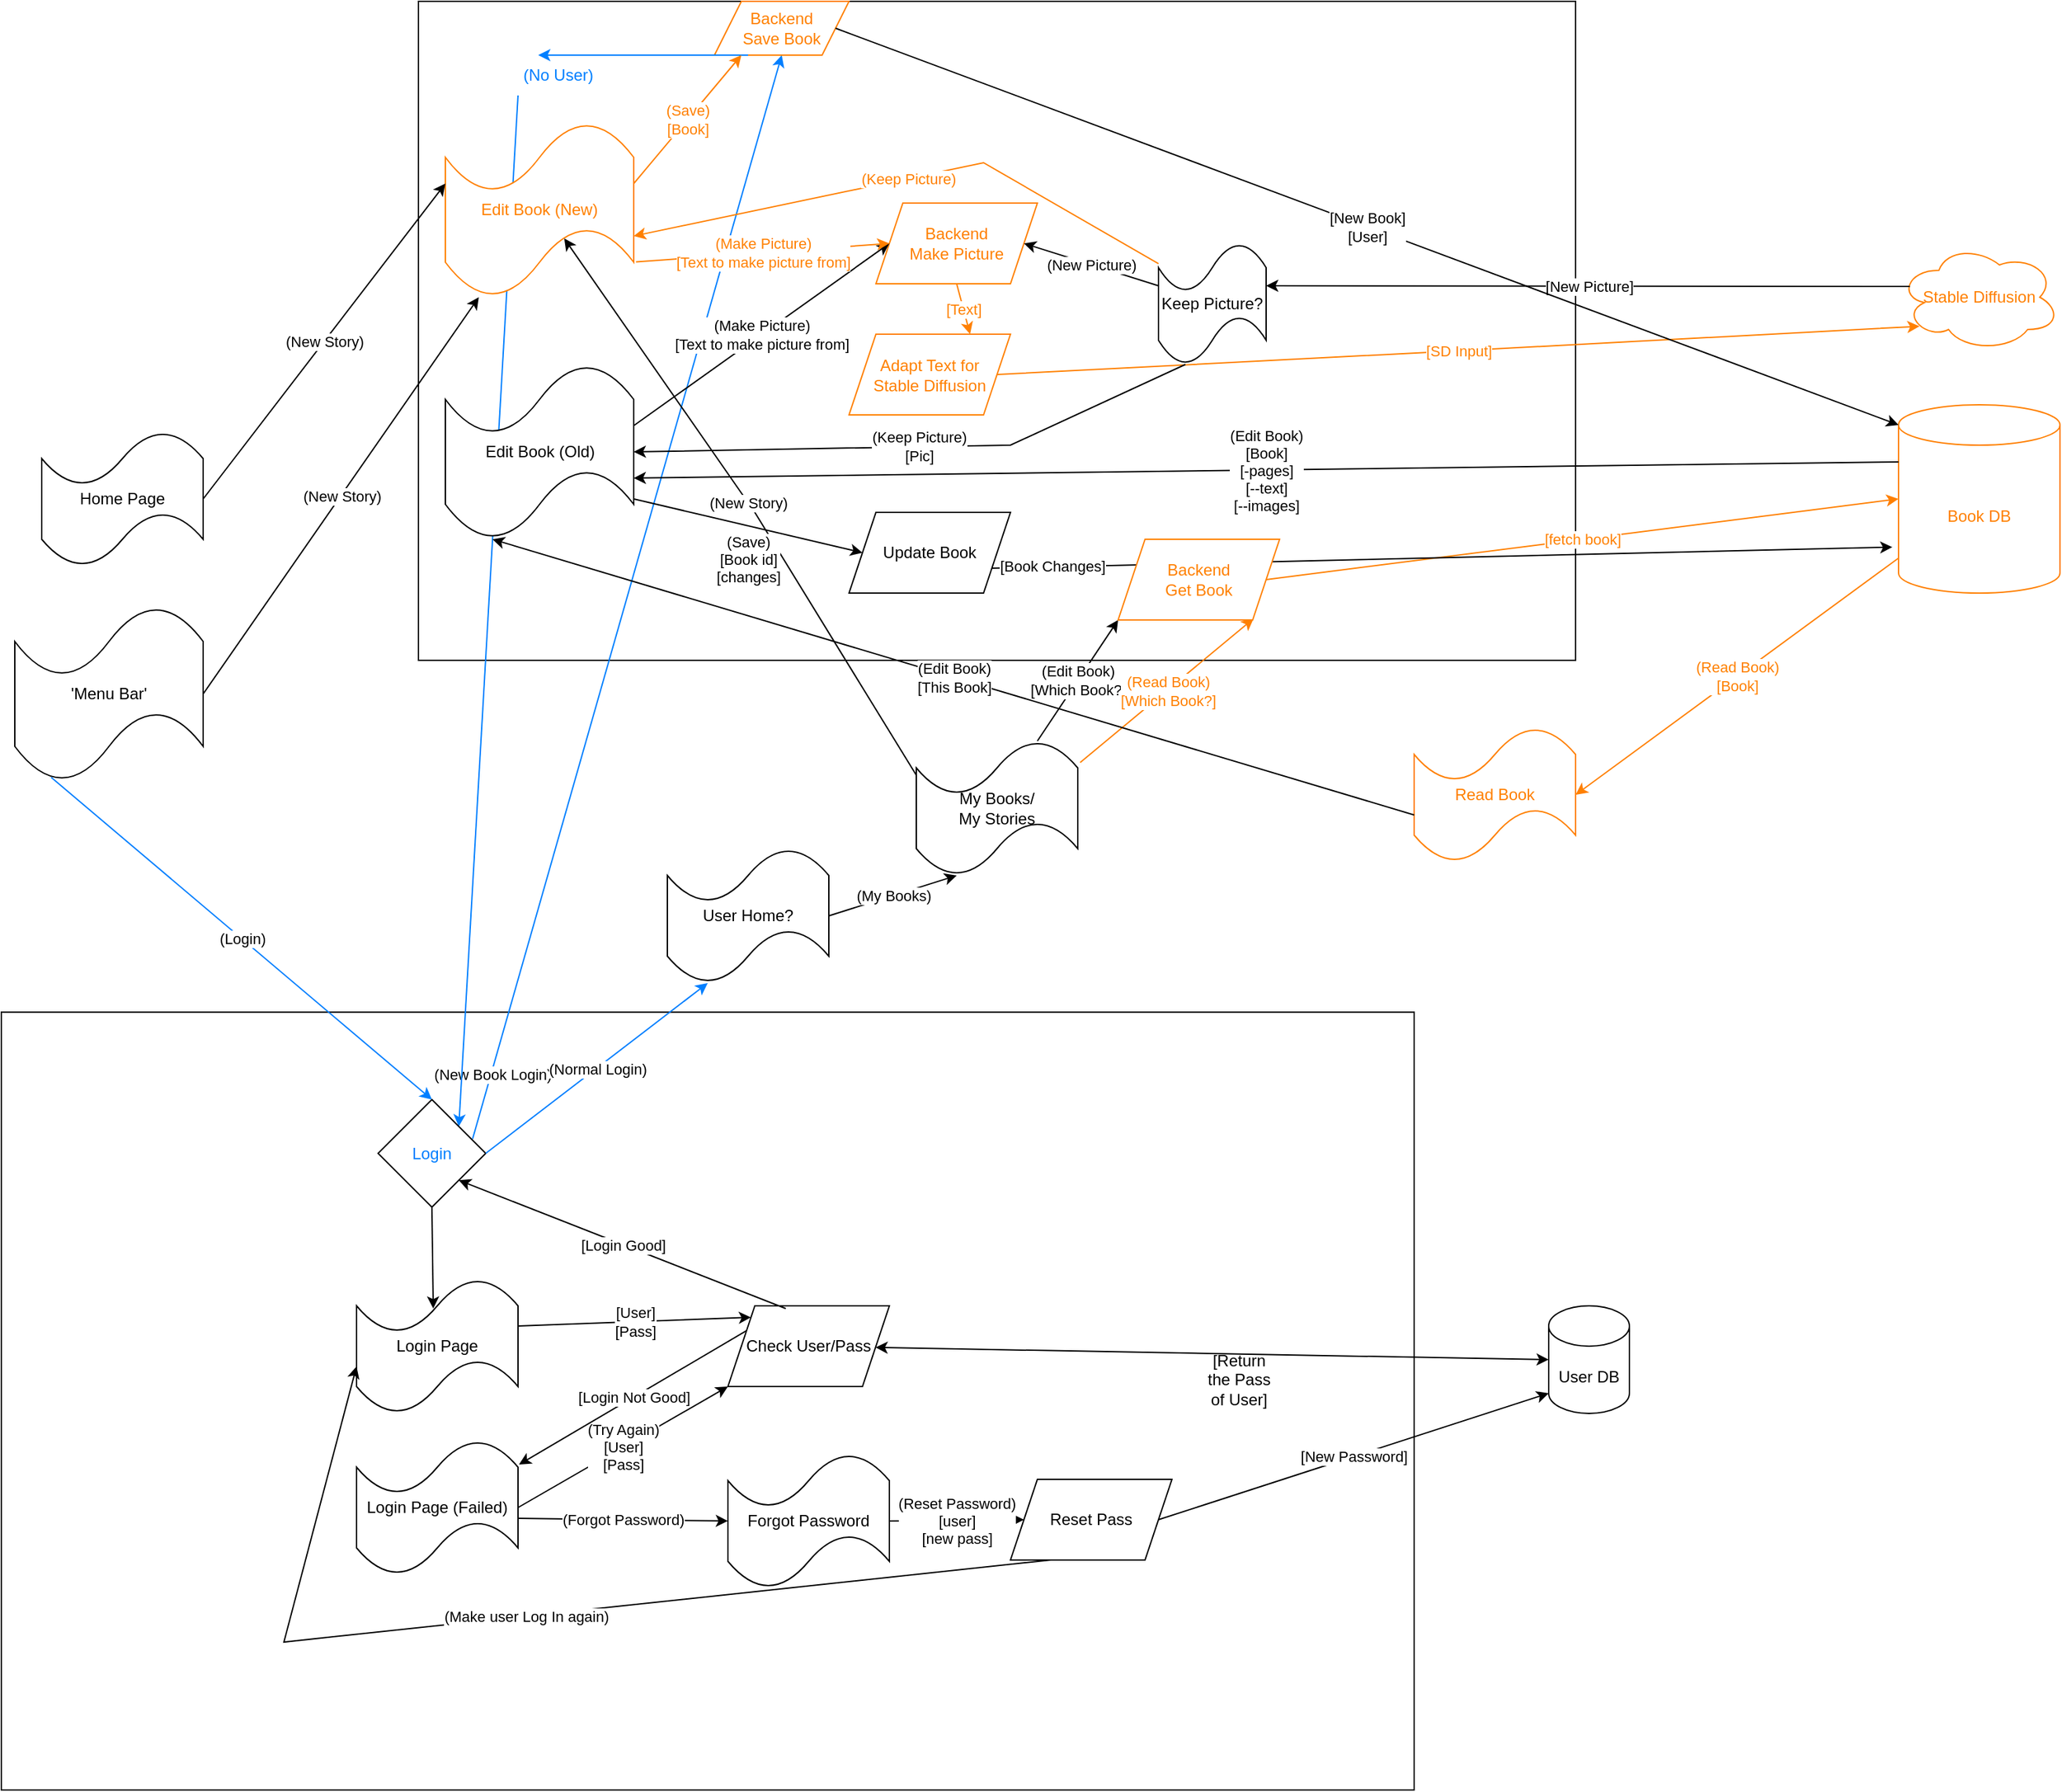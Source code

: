 <mxfile>
    <diagram id="C5RBs43oDa-KdzZeNtuy" name="Page-1">
        <mxGraphModel dx="697" dy="422" grid="1" gridSize="10" guides="1" tooltips="1" connect="1" arrows="1" fold="1" page="1" pageScale="1" pageWidth="827" pageHeight="1169" math="0" shadow="0">
            <root>
                <mxCell id="WIyWlLk6GJQsqaUBKTNV-0"/>
                <mxCell id="WIyWlLk6GJQsqaUBKTNV-1" parent="WIyWlLk6GJQsqaUBKTNV-0"/>
                <mxCell id="jjdAKpyXzPukHmGQGLDK-28" value="" style="rounded=0;whiteSpace=wrap;html=1;fontColor=#007FFF;" parent="WIyWlLk6GJQsqaUBKTNV-1" vertex="1">
                    <mxGeometry y="821.64" width="1050" height="578.36" as="geometry"/>
                </mxCell>
                <mxCell id="jjdAKpyXzPukHmGQGLDK-13" value="" style="rounded=0;whiteSpace=wrap;html=1;" parent="WIyWlLk6GJQsqaUBKTNV-1" vertex="1">
                    <mxGeometry x="310" y="70" width="860" height="490" as="geometry"/>
                </mxCell>
                <mxCell id="jjdAKpyXzPukHmGQGLDK-85" value="" style="endArrow=classic;html=1;rounded=0;exitX=0.878;exitY=0.365;exitDx=0;exitDy=0;exitPerimeter=0;entryX=0.5;entryY=1;entryDx=0;entryDy=0;strokeColor=#007FFF;" parent="WIyWlLk6GJQsqaUBKTNV-1" source="jjdAKpyXzPukHmGQGLDK-14" target="jjdAKpyXzPukHmGQGLDK-76" edge="1">
                    <mxGeometry relative="1" as="geometry">
                        <mxPoint x="430" y="680" as="sourcePoint"/>
                        <mxPoint x="530" y="680" as="targetPoint"/>
                    </mxGeometry>
                </mxCell>
                <mxCell id="jjdAKpyXzPukHmGQGLDK-86" value="(New Book Login)" style="edgeLabel;resizable=0;html=1;align=center;verticalAlign=middle;" parent="jjdAKpyXzPukHmGQGLDK-85" connectable="0" vertex="1">
                    <mxGeometry relative="1" as="geometry">
                        <mxPoint x="-100" y="355" as="offset"/>
                    </mxGeometry>
                </mxCell>
                <mxCell id="jjdAKpyXzPukHmGQGLDK-81" value="" style="endArrow=classic;html=1;rounded=0;exitX=0;exitY=1;exitDx=0;exitDy=0;entryX=1;entryY=0;entryDx=0;entryDy=0;startArrow=none;strokeColor=#007FFF;" parent="WIyWlLk6GJQsqaUBKTNV-1" source="jjdAKpyXzPukHmGQGLDK-82" target="jjdAKpyXzPukHmGQGLDK-14" edge="1">
                    <mxGeometry width="50" height="50" relative="1" as="geometry">
                        <mxPoint x="530" y="190" as="sourcePoint"/>
                        <mxPoint x="580" y="140" as="targetPoint"/>
                    </mxGeometry>
                </mxCell>
                <mxCell id="jjdAKpyXzPukHmGQGLDK-0" value="Edit Book (New)" style="shape=tape;whiteSpace=wrap;html=1;strokeColor=#FF8000;fontColor=#FF8000;" parent="WIyWlLk6GJQsqaUBKTNV-1" vertex="1">
                    <mxGeometry x="330" y="160" width="140" height="130" as="geometry"/>
                </mxCell>
                <mxCell id="jjdAKpyXzPukHmGQGLDK-2" value="" style="shape=tape;whiteSpace=wrap;html=1;" parent="WIyWlLk6GJQsqaUBKTNV-1" vertex="1">
                    <mxGeometry x="330" y="340" width="140" height="130" as="geometry"/>
                </mxCell>
                <mxCell id="jjdAKpyXzPukHmGQGLDK-3" value="Edit Book (Old)" style="text;html=1;strokeColor=none;fillColor=none;align=center;verticalAlign=middle;whiteSpace=wrap;rounded=0;" parent="WIyWlLk6GJQsqaUBKTNV-1" vertex="1">
                    <mxGeometry x="347.5" y="377.5" width="105" height="55" as="geometry"/>
                </mxCell>
                <mxCell id="jjdAKpyXzPukHmGQGLDK-5" value="'Menu Bar'" style="shape=tape;whiteSpace=wrap;html=1;" parent="WIyWlLk6GJQsqaUBKTNV-1" vertex="1">
                    <mxGeometry x="10" y="520" width="140" height="130" as="geometry"/>
                </mxCell>
                <mxCell id="jjdAKpyXzPukHmGQGLDK-7" value="" style="endArrow=classic;html=1;rounded=0;exitX=1;exitY=0.5;exitDx=0;exitDy=0;exitPerimeter=0;" parent="WIyWlLk6GJQsqaUBKTNV-1" source="jjdAKpyXzPukHmGQGLDK-5" target="jjdAKpyXzPukHmGQGLDK-0" edge="1">
                    <mxGeometry relative="1" as="geometry">
                        <mxPoint x="190" y="190" as="sourcePoint"/>
                        <mxPoint x="290" y="190" as="targetPoint"/>
                    </mxGeometry>
                </mxCell>
                <mxCell id="jjdAKpyXzPukHmGQGLDK-8" value="(New Story)" style="edgeLabel;resizable=0;html=1;align=center;verticalAlign=middle;" parent="jjdAKpyXzPukHmGQGLDK-7" connectable="0" vertex="1">
                    <mxGeometry relative="1" as="geometry"/>
                </mxCell>
                <mxCell id="jjdAKpyXzPukHmGQGLDK-9" value="Home Page" style="shape=tape;whiteSpace=wrap;html=1;" parent="WIyWlLk6GJQsqaUBKTNV-1" vertex="1">
                    <mxGeometry x="30" y="390" width="120" height="100" as="geometry"/>
                </mxCell>
                <mxCell id="jjdAKpyXzPukHmGQGLDK-10" value="" style="endArrow=classic;html=1;rounded=0;exitX=1;exitY=0.5;exitDx=0;exitDy=0;exitPerimeter=0;entryX=0;entryY=0.35;entryDx=0;entryDy=0;entryPerimeter=0;" parent="WIyWlLk6GJQsqaUBKTNV-1" source="jjdAKpyXzPukHmGQGLDK-9" target="jjdAKpyXzPukHmGQGLDK-0" edge="1">
                    <mxGeometry relative="1" as="geometry">
                        <mxPoint x="130" y="150" as="sourcePoint"/>
                        <mxPoint x="230" y="150" as="targetPoint"/>
                    </mxGeometry>
                </mxCell>
                <mxCell id="jjdAKpyXzPukHmGQGLDK-11" value="(New Story)" style="edgeLabel;resizable=0;html=1;align=center;verticalAlign=middle;" parent="jjdAKpyXzPukHmGQGLDK-10" connectable="0" vertex="1">
                    <mxGeometry relative="1" as="geometry"/>
                </mxCell>
                <mxCell id="jjdAKpyXzPukHmGQGLDK-14" value="Login" style="rhombus;whiteSpace=wrap;html=1;fontColor=#007FFF;" parent="WIyWlLk6GJQsqaUBKTNV-1" vertex="1">
                    <mxGeometry x="280" y="886.64" width="80" height="80" as="geometry"/>
                </mxCell>
                <mxCell id="jjdAKpyXzPukHmGQGLDK-23" value="" style="endArrow=classic;html=1;rounded=0;exitX=0.193;exitY=0.977;exitDx=0;exitDy=0;exitPerimeter=0;entryX=0.5;entryY=0;entryDx=0;entryDy=0;strokeColor=#007FFF;" parent="WIyWlLk6GJQsqaUBKTNV-1" source="jjdAKpyXzPukHmGQGLDK-5" target="jjdAKpyXzPukHmGQGLDK-14" edge="1">
                    <mxGeometry relative="1" as="geometry">
                        <mxPoint x="100" y="440" as="sourcePoint"/>
                        <mxPoint x="200" y="440" as="targetPoint"/>
                    </mxGeometry>
                </mxCell>
                <mxCell id="jjdAKpyXzPukHmGQGLDK-24" value="(Login)" style="edgeLabel;resizable=0;html=1;align=center;verticalAlign=middle;" parent="jjdAKpyXzPukHmGQGLDK-23" connectable="0" vertex="1">
                    <mxGeometry relative="1" as="geometry"/>
                </mxCell>
                <mxCell id="jjdAKpyXzPukHmGQGLDK-25" value="User Home?" style="shape=tape;whiteSpace=wrap;html=1;" parent="WIyWlLk6GJQsqaUBKTNV-1" vertex="1">
                    <mxGeometry x="495" y="700" width="120" height="100" as="geometry"/>
                </mxCell>
                <mxCell id="jjdAKpyXzPukHmGQGLDK-26" value="" style="endArrow=classic;html=1;rounded=0;exitX=1;exitY=0.5;exitDx=0;exitDy=0;entryX=0.25;entryY=1;entryDx=0;entryDy=0;entryPerimeter=0;strokeColor=#007FFF;" parent="WIyWlLk6GJQsqaUBKTNV-1" source="jjdAKpyXzPukHmGQGLDK-14" target="jjdAKpyXzPukHmGQGLDK-25" edge="1">
                    <mxGeometry relative="1" as="geometry">
                        <mxPoint x="250" y="630" as="sourcePoint"/>
                        <mxPoint x="120" y="630" as="targetPoint"/>
                        <Array as="points"/>
                    </mxGeometry>
                </mxCell>
                <mxCell id="jjdAKpyXzPukHmGQGLDK-27" value="(Normal Login)" style="edgeLabel;resizable=0;html=1;align=center;verticalAlign=middle;" parent="jjdAKpyXzPukHmGQGLDK-26" connectable="0" vertex="1">
                    <mxGeometry relative="1" as="geometry"/>
                </mxCell>
                <mxCell id="jjdAKpyXzPukHmGQGLDK-29" value="My Books/&lt;br&gt;My Stories" style="shape=tape;whiteSpace=wrap;html=1;" parent="WIyWlLk6GJQsqaUBKTNV-1" vertex="1">
                    <mxGeometry x="680" y="620" width="120" height="100" as="geometry"/>
                </mxCell>
                <mxCell id="jjdAKpyXzPukHmGQGLDK-31" value="" style="endArrow=classic;html=1;rounded=0;entryX=0.25;entryY=1;entryDx=0;entryDy=0;entryPerimeter=0;exitX=1;exitY=0.5;exitDx=0;exitDy=0;exitPerimeter=0;" parent="WIyWlLk6GJQsqaUBKTNV-1" source="jjdAKpyXzPukHmGQGLDK-25" target="jjdAKpyXzPukHmGQGLDK-29" edge="1">
                    <mxGeometry relative="1" as="geometry">
                        <mxPoint x="370" y="480" as="sourcePoint"/>
                        <mxPoint x="470" y="480" as="targetPoint"/>
                    </mxGeometry>
                </mxCell>
                <mxCell id="jjdAKpyXzPukHmGQGLDK-32" value="(My Books)" style="edgeLabel;resizable=0;html=1;align=center;verticalAlign=middle;" parent="jjdAKpyXzPukHmGQGLDK-31" connectable="0" vertex="1">
                    <mxGeometry relative="1" as="geometry"/>
                </mxCell>
                <mxCell id="jjdAKpyXzPukHmGQGLDK-37" value="" style="endArrow=classic;html=1;rounded=0;entryX=0.631;entryY=0.664;entryDx=0;entryDy=0;entryPerimeter=0;exitX=0;exitY=0.254;exitDx=0;exitDy=0;exitPerimeter=0;" parent="WIyWlLk6GJQsqaUBKTNV-1" source="jjdAKpyXzPukHmGQGLDK-29" target="jjdAKpyXzPukHmGQGLDK-0" edge="1">
                    <mxGeometry relative="1" as="geometry">
                        <mxPoint x="560" y="320" as="sourcePoint"/>
                        <mxPoint x="660" y="320" as="targetPoint"/>
                        <Array as="points">
                            <mxPoint x="560" y="450"/>
                        </Array>
                    </mxGeometry>
                </mxCell>
                <mxCell id="jjdAKpyXzPukHmGQGLDK-38" value="(New Story)" style="edgeLabel;resizable=0;html=1;align=center;verticalAlign=middle;" parent="jjdAKpyXzPukHmGQGLDK-37" connectable="0" vertex="1">
                    <mxGeometry relative="1" as="geometry"/>
                </mxCell>
                <mxCell id="jjdAKpyXzPukHmGQGLDK-39" value="" style="endArrow=classic;html=1;rounded=0;exitX=0.75;exitY=0;exitDx=0;exitDy=0;exitPerimeter=0;entryX=0;entryY=1;entryDx=0;entryDy=0;" parent="WIyWlLk6GJQsqaUBKTNV-1" source="jjdAKpyXzPukHmGQGLDK-29" target="jjdAKpyXzPukHmGQGLDK-41" edge="1">
                    <mxGeometry relative="1" as="geometry">
                        <mxPoint x="490" y="460" as="sourcePoint"/>
                        <mxPoint x="570" y="570" as="targetPoint"/>
                    </mxGeometry>
                </mxCell>
                <mxCell id="jjdAKpyXzPukHmGQGLDK-40" value="(Edit Book)&lt;br&gt;[Which Book?]" style="edgeLabel;resizable=0;html=1;align=center;verticalAlign=middle;" parent="jjdAKpyXzPukHmGQGLDK-39" connectable="0" vertex="1">
                    <mxGeometry relative="1" as="geometry"/>
                </mxCell>
                <mxCell id="jjdAKpyXzPukHmGQGLDK-44" value="&lt;font color=&quot;#ff8000&quot;&gt;Book DB&lt;/font&gt;" style="shape=cylinder3;whiteSpace=wrap;html=1;boundedLbl=1;backgroundOutline=1;size=15;strokeColor=#FF8000;" parent="WIyWlLk6GJQsqaUBKTNV-1" vertex="1">
                    <mxGeometry x="1410" y="370" width="120" height="140" as="geometry"/>
                </mxCell>
                <mxCell id="jjdAKpyXzPukHmGQGLDK-45" value="" style="endArrow=classic;html=1;rounded=0;exitX=1;exitY=0.5;exitDx=0;exitDy=0;entryX=0;entryY=0.5;entryDx=0;entryDy=0;entryPerimeter=0;strokeColor=#FF8000;fontColor=#FF8000;" parent="WIyWlLk6GJQsqaUBKTNV-1" source="jjdAKpyXzPukHmGQGLDK-41" target="jjdAKpyXzPukHmGQGLDK-44" edge="1">
                    <mxGeometry relative="1" as="geometry">
                        <mxPoint x="1010" y="440" as="sourcePoint"/>
                        <mxPoint x="1110" y="440" as="targetPoint"/>
                    </mxGeometry>
                </mxCell>
                <mxCell id="jjdAKpyXzPukHmGQGLDK-46" value="[fetch book]" style="edgeLabel;resizable=0;html=1;align=center;verticalAlign=middle;fontColor=#FF8000;" parent="jjdAKpyXzPukHmGQGLDK-45" connectable="0" vertex="1">
                    <mxGeometry relative="1" as="geometry"/>
                </mxCell>
                <mxCell id="jjdAKpyXzPukHmGQGLDK-47" value="" style="endArrow=classic;html=1;rounded=0;exitX=0;exitY=0;exitDx=0;exitDy=42.5;exitPerimeter=0;entryX=1;entryY=0.65;entryDx=0;entryDy=0;entryPerimeter=0;" parent="WIyWlLk6GJQsqaUBKTNV-1" source="jjdAKpyXzPukHmGQGLDK-44" target="jjdAKpyXzPukHmGQGLDK-2" edge="1">
                    <mxGeometry relative="1" as="geometry">
                        <mxPoint x="860" y="350" as="sourcePoint"/>
                        <mxPoint x="960" y="350" as="targetPoint"/>
                    </mxGeometry>
                </mxCell>
                <mxCell id="jjdAKpyXzPukHmGQGLDK-48" value="(Edit Book)&lt;br&gt;[Book]&lt;br&gt;[-pages]&lt;br&gt;[--text]&lt;br&gt;[--images]" style="edgeLabel;resizable=0;html=1;align=center;verticalAlign=middle;" parent="jjdAKpyXzPukHmGQGLDK-47" connectable="0" vertex="1">
                    <mxGeometry relative="1" as="geometry"/>
                </mxCell>
                <mxCell id="jjdAKpyXzPukHmGQGLDK-49" value="" style="endArrow=classic;html=1;rounded=0;exitX=1.015;exitY=0.16;exitDx=0;exitDy=0;exitPerimeter=0;entryX=0.839;entryY=0.982;entryDx=0;entryDy=0;entryPerimeter=0;strokeColor=#FF8000;" parent="WIyWlLk6GJQsqaUBKTNV-1" source="jjdAKpyXzPukHmGQGLDK-29" target="jjdAKpyXzPukHmGQGLDK-41" edge="1">
                    <mxGeometry relative="1" as="geometry">
                        <mxPoint x="880" y="630" as="sourcePoint"/>
                        <mxPoint x="980" y="630" as="targetPoint"/>
                    </mxGeometry>
                </mxCell>
                <mxCell id="jjdAKpyXzPukHmGQGLDK-50" value="(Read Book)&lt;br&gt;[Which Book?]" style="edgeLabel;resizable=0;html=1;align=center;verticalAlign=middle;fontColor=#FF8000;" parent="jjdAKpyXzPukHmGQGLDK-49" connectable="0" vertex="1">
                    <mxGeometry relative="1" as="geometry"/>
                </mxCell>
                <mxCell id="jjdAKpyXzPukHmGQGLDK-51" value="&lt;font color=&quot;#ff8000&quot;&gt;Read Book&lt;/font&gt;" style="shape=tape;whiteSpace=wrap;html=1;strokeColor=#FF8000;" parent="WIyWlLk6GJQsqaUBKTNV-1" vertex="1">
                    <mxGeometry x="1050" y="610" width="120" height="100" as="geometry"/>
                </mxCell>
                <mxCell id="jjdAKpyXzPukHmGQGLDK-52" value="" style="endArrow=classic;html=1;rounded=0;entryX=1;entryY=0.5;entryDx=0;entryDy=0;entryPerimeter=0;strokeColor=#FF8000;" parent="WIyWlLk6GJQsqaUBKTNV-1" source="jjdAKpyXzPukHmGQGLDK-44" target="jjdAKpyXzPukHmGQGLDK-51" edge="1">
                    <mxGeometry relative="1" as="geometry">
                        <mxPoint x="1360" y="610" as="sourcePoint"/>
                        <mxPoint x="1460" y="610" as="targetPoint"/>
                    </mxGeometry>
                </mxCell>
                <mxCell id="jjdAKpyXzPukHmGQGLDK-53" value="(Read Book)&lt;br&gt;[Book]" style="edgeLabel;resizable=0;html=1;align=center;verticalAlign=middle;fontColor=#FF8000;" parent="jjdAKpyXzPukHmGQGLDK-52" connectable="0" vertex="1">
                    <mxGeometry relative="1" as="geometry"/>
                </mxCell>
                <mxCell id="jjdAKpyXzPukHmGQGLDK-54" value="" style="endArrow=classic;html=1;rounded=0;entryX=0.25;entryY=1;entryDx=0;entryDy=0;entryPerimeter=0;exitX=0;exitY=0.65;exitDx=0;exitDy=0;exitPerimeter=0;" parent="WIyWlLk6GJQsqaUBKTNV-1" source="jjdAKpyXzPukHmGQGLDK-51" target="jjdAKpyXzPukHmGQGLDK-2" edge="1">
                    <mxGeometry relative="1" as="geometry">
                        <mxPoint x="910" y="700" as="sourcePoint"/>
                        <mxPoint x="1010" y="700" as="targetPoint"/>
                    </mxGeometry>
                </mxCell>
                <mxCell id="jjdAKpyXzPukHmGQGLDK-55" value="(Edit Book)&lt;br&gt;[This Book]" style="edgeLabel;resizable=0;html=1;align=center;verticalAlign=middle;" parent="jjdAKpyXzPukHmGQGLDK-54" connectable="0" vertex="1">
                    <mxGeometry relative="1" as="geometry"/>
                </mxCell>
                <mxCell id="jjdAKpyXzPukHmGQGLDK-56" value="Backend&lt;br&gt;Make Picture" style="shape=parallelogram;perimeter=parallelogramPerimeter;whiteSpace=wrap;html=1;fixedSize=1;strokeColor=#FF8000;fontColor=#FF8000;" parent="WIyWlLk6GJQsqaUBKTNV-1" vertex="1">
                    <mxGeometry x="650" y="220" width="120" height="60" as="geometry"/>
                </mxCell>
                <mxCell id="jjdAKpyXzPukHmGQGLDK-57" value="" style="endArrow=classic;html=1;rounded=0;exitX=1;exitY=0.35;exitDx=0;exitDy=0;exitPerimeter=0;entryX=0;entryY=0.5;entryDx=0;entryDy=0;" parent="WIyWlLk6GJQsqaUBKTNV-1" source="jjdAKpyXzPukHmGQGLDK-2" target="jjdAKpyXzPukHmGQGLDK-56" edge="1">
                    <mxGeometry relative="1" as="geometry">
                        <mxPoint x="610" y="370" as="sourcePoint"/>
                        <mxPoint x="710" y="370" as="targetPoint"/>
                        <Array as="points"/>
                    </mxGeometry>
                </mxCell>
                <mxCell id="jjdAKpyXzPukHmGQGLDK-58" value="(Make Picture)&lt;br&gt;[Text to make picture from]" style="edgeLabel;resizable=0;html=1;align=center;verticalAlign=middle;" parent="jjdAKpyXzPukHmGQGLDK-57" connectable="0" vertex="1">
                    <mxGeometry relative="1" as="geometry"/>
                </mxCell>
                <mxCell id="jjdAKpyXzPukHmGQGLDK-59" value="" style="endArrow=classic;html=1;rounded=0;entryX=0;entryY=0.5;entryDx=0;entryDy=0;exitX=1.012;exitY=0.798;exitDx=0;exitDy=0;exitPerimeter=0;strokeColor=#FF8000;" parent="WIyWlLk6GJQsqaUBKTNV-1" source="jjdAKpyXzPukHmGQGLDK-0" target="jjdAKpyXzPukHmGQGLDK-56" edge="1">
                    <mxGeometry relative="1" as="geometry">
                        <mxPoint x="480" y="395.5" as="sourcePoint"/>
                        <mxPoint x="720" y="290" as="targetPoint"/>
                        <Array as="points"/>
                    </mxGeometry>
                </mxCell>
                <mxCell id="jjdAKpyXzPukHmGQGLDK-60" value="(Make Picture)&lt;br&gt;[Text to make picture from]" style="edgeLabel;resizable=0;html=1;align=center;verticalAlign=middle;fontColor=#FF8000;" parent="jjdAKpyXzPukHmGQGLDK-59" connectable="0" vertex="1">
                    <mxGeometry relative="1" as="geometry"/>
                </mxCell>
                <mxCell id="jjdAKpyXzPukHmGQGLDK-61" value="Adapt Text for&lt;br&gt;Stable Diffusion" style="shape=parallelogram;perimeter=parallelogramPerimeter;whiteSpace=wrap;html=1;fixedSize=1;fontColor=#FF8000;strokeColor=#FF8000;" parent="WIyWlLk6GJQsqaUBKTNV-1" vertex="1">
                    <mxGeometry x="630" y="317.5" width="120" height="60" as="geometry"/>
                </mxCell>
                <mxCell id="jjdAKpyXzPukHmGQGLDK-62" value="" style="endArrow=classic;html=1;rounded=0;exitX=0.5;exitY=1;exitDx=0;exitDy=0;entryX=0.75;entryY=0;entryDx=0;entryDy=0;strokeColor=#FF8000;" parent="WIyWlLk6GJQsqaUBKTNV-1" source="jjdAKpyXzPukHmGQGLDK-56" target="jjdAKpyXzPukHmGQGLDK-61" edge="1">
                    <mxGeometry relative="1" as="geometry">
                        <mxPoint x="810" y="270" as="sourcePoint"/>
                        <mxPoint x="910" y="270" as="targetPoint"/>
                    </mxGeometry>
                </mxCell>
                <mxCell id="jjdAKpyXzPukHmGQGLDK-63" value="[Text]" style="edgeLabel;resizable=0;html=1;align=center;verticalAlign=middle;fontColor=#FF8000;" parent="jjdAKpyXzPukHmGQGLDK-62" connectable="0" vertex="1">
                    <mxGeometry relative="1" as="geometry"/>
                </mxCell>
                <mxCell id="jjdAKpyXzPukHmGQGLDK-64" value="&lt;font color=&quot;#ff8000&quot;&gt;Stable Diffusion&lt;/font&gt;" style="ellipse;shape=cloud;whiteSpace=wrap;html=1;strokeColor=#FF8000;" parent="WIyWlLk6GJQsqaUBKTNV-1" vertex="1">
                    <mxGeometry x="1410" y="250" width="120" height="80" as="geometry"/>
                </mxCell>
                <mxCell id="jjdAKpyXzPukHmGQGLDK-65" value="" style="endArrow=classic;html=1;rounded=0;exitX=1;exitY=0.5;exitDx=0;exitDy=0;entryX=0.13;entryY=0.77;entryDx=0;entryDy=0;entryPerimeter=0;strokeColor=#FF8000;" parent="WIyWlLk6GJQsqaUBKTNV-1" source="jjdAKpyXzPukHmGQGLDK-61" target="jjdAKpyXzPukHmGQGLDK-64" edge="1">
                    <mxGeometry relative="1" as="geometry">
                        <mxPoint x="890" y="280" as="sourcePoint"/>
                        <mxPoint x="990" y="280" as="targetPoint"/>
                        <Array as="points">
                            <mxPoint x="1080" y="330"/>
                        </Array>
                    </mxGeometry>
                </mxCell>
                <mxCell id="jjdAKpyXzPukHmGQGLDK-66" value="[SD Input]" style="edgeLabel;resizable=0;html=1;align=center;verticalAlign=middle;fontColor=#FF8000;" parent="jjdAKpyXzPukHmGQGLDK-65" connectable="0" vertex="1">
                    <mxGeometry relative="1" as="geometry"/>
                </mxCell>
                <mxCell id="jjdAKpyXzPukHmGQGLDK-67" value="Keep Picture?" style="shape=tape;whiteSpace=wrap;html=1;" parent="WIyWlLk6GJQsqaUBKTNV-1" vertex="1">
                    <mxGeometry x="860" y="250" width="80" height="90" as="geometry"/>
                </mxCell>
                <mxCell id="jjdAKpyXzPukHmGQGLDK-68" value="" style="endArrow=classic;html=1;rounded=0;exitX=0.07;exitY=0.4;exitDx=0;exitDy=0;exitPerimeter=0;entryX=1;entryY=0.35;entryDx=0;entryDy=0;entryPerimeter=0;" parent="WIyWlLk6GJQsqaUBKTNV-1" source="jjdAKpyXzPukHmGQGLDK-64" target="jjdAKpyXzPukHmGQGLDK-67" edge="1">
                    <mxGeometry relative="1" as="geometry">
                        <mxPoint x="940" y="200" as="sourcePoint"/>
                        <mxPoint x="1040" y="200" as="targetPoint"/>
                    </mxGeometry>
                </mxCell>
                <mxCell id="jjdAKpyXzPukHmGQGLDK-69" value="[New Picture]" style="edgeLabel;resizable=0;html=1;align=center;verticalAlign=middle;" parent="jjdAKpyXzPukHmGQGLDK-68" connectable="0" vertex="1">
                    <mxGeometry relative="1" as="geometry"/>
                </mxCell>
                <mxCell id="jjdAKpyXzPukHmGQGLDK-70" value="" style="endArrow=classic;html=1;rounded=0;entryX=1;entryY=0.65;entryDx=0;entryDy=0;entryPerimeter=0;exitX=0;exitY=0.167;exitDx=0;exitDy=0;exitPerimeter=0;strokeColor=#FF8000;" parent="WIyWlLk6GJQsqaUBKTNV-1" source="jjdAKpyXzPukHmGQGLDK-67" target="jjdAKpyXzPukHmGQGLDK-0" edge="1">
                    <mxGeometry relative="1" as="geometry">
                        <mxPoint x="800" y="200" as="sourcePoint"/>
                        <mxPoint x="900" y="200" as="targetPoint"/>
                        <Array as="points">
                            <mxPoint x="730" y="190"/>
                        </Array>
                    </mxGeometry>
                </mxCell>
                <mxCell id="jjdAKpyXzPukHmGQGLDK-71" value="(Keep Picture)" style="edgeLabel;resizable=0;html=1;align=center;verticalAlign=middle;fontColor=#FF8000;" parent="jjdAKpyXzPukHmGQGLDK-70" connectable="0" vertex="1">
                    <mxGeometry relative="1" as="geometry"/>
                </mxCell>
                <mxCell id="jjdAKpyXzPukHmGQGLDK-72" value="" style="endArrow=classic;html=1;rounded=0;exitX=0.25;exitY=1;exitDx=0;exitDy=0;exitPerimeter=0;entryX=1;entryY=0.5;entryDx=0;entryDy=0;entryPerimeter=0;" parent="WIyWlLk6GJQsqaUBKTNV-1" source="jjdAKpyXzPukHmGQGLDK-67" target="jjdAKpyXzPukHmGQGLDK-2" edge="1">
                    <mxGeometry relative="1" as="geometry">
                        <mxPoint x="770" y="390" as="sourcePoint"/>
                        <mxPoint x="870" y="390" as="targetPoint"/>
                        <Array as="points">
                            <mxPoint x="750" y="400"/>
                        </Array>
                    </mxGeometry>
                </mxCell>
                <mxCell id="jjdAKpyXzPukHmGQGLDK-73" value="(Keep Picture)&lt;br&gt;[Pic]" style="edgeLabel;resizable=0;html=1;align=center;verticalAlign=middle;" parent="jjdAKpyXzPukHmGQGLDK-72" connectable="0" vertex="1">
                    <mxGeometry relative="1" as="geometry"/>
                </mxCell>
                <mxCell id="jjdAKpyXzPukHmGQGLDK-74" value="" style="endArrow=classic;html=1;rounded=0;exitX=0;exitY=0.35;exitDx=0;exitDy=0;exitPerimeter=0;entryX=1;entryY=0.5;entryDx=0;entryDy=0;" parent="WIyWlLk6GJQsqaUBKTNV-1" source="jjdAKpyXzPukHmGQGLDK-67" target="jjdAKpyXzPukHmGQGLDK-56" edge="1">
                    <mxGeometry relative="1" as="geometry">
                        <mxPoint x="820" y="160" as="sourcePoint"/>
                        <mxPoint x="920" y="160" as="targetPoint"/>
                    </mxGeometry>
                </mxCell>
                <mxCell id="jjdAKpyXzPukHmGQGLDK-75" value="(New Picture)" style="edgeLabel;resizable=0;html=1;align=center;verticalAlign=middle;" parent="jjdAKpyXzPukHmGQGLDK-74" connectable="0" vertex="1">
                    <mxGeometry relative="1" as="geometry"/>
                </mxCell>
                <mxCell id="jjdAKpyXzPukHmGQGLDK-76" value="Backend &lt;br&gt;Save Book" style="shape=parallelogram;perimeter=parallelogramPerimeter;whiteSpace=wrap;html=1;fixedSize=1;fontColor=#FF8000;strokeColor=#FF8000;" parent="WIyWlLk6GJQsqaUBKTNV-1" vertex="1">
                    <mxGeometry x="530" y="70" width="100" height="40" as="geometry"/>
                </mxCell>
                <mxCell id="jjdAKpyXzPukHmGQGLDK-82" value="(No User)" style="text;html=1;strokeColor=none;fillColor=none;align=center;verticalAlign=middle;whiteSpace=wrap;rounded=0;fontColor=#007FFF;" parent="WIyWlLk6GJQsqaUBKTNV-1" vertex="1">
                    <mxGeometry x="384" y="110" width="60" height="30" as="geometry"/>
                </mxCell>
                <mxCell id="jjdAKpyXzPukHmGQGLDK-84" value="" style="endArrow=classic;html=1;rounded=0;exitX=0.25;exitY=1;exitDx=0;exitDy=0;entryX=0.25;entryY=0;entryDx=0;entryDy=0;strokeColor=#007FFF;" parent="WIyWlLk6GJQsqaUBKTNV-1" source="jjdAKpyXzPukHmGQGLDK-76" target="jjdAKpyXzPukHmGQGLDK-82" edge="1">
                    <mxGeometry width="50" height="50" relative="1" as="geometry">
                        <mxPoint x="690" y="160" as="sourcePoint"/>
                        <mxPoint x="740" y="110" as="targetPoint"/>
                    </mxGeometry>
                </mxCell>
                <mxCell id="jjdAKpyXzPukHmGQGLDK-88" value="" style="endArrow=classic;html=1;rounded=0;strokeColor=#FF8000;fontColor=#007FFF;exitX=1;exitY=0.35;exitDx=0;exitDy=0;exitPerimeter=0;" parent="WIyWlLk6GJQsqaUBKTNV-1" source="jjdAKpyXzPukHmGQGLDK-0" edge="1">
                    <mxGeometry relative="1" as="geometry">
                        <mxPoint x="680" y="130" as="sourcePoint"/>
                        <mxPoint x="550" y="110" as="targetPoint"/>
                    </mxGeometry>
                </mxCell>
                <mxCell id="jjdAKpyXzPukHmGQGLDK-89" value="(Save)&lt;br&gt;[Book]" style="edgeLabel;resizable=0;html=1;align=center;verticalAlign=middle;fontColor=#FF8000;" parent="jjdAKpyXzPukHmGQGLDK-88" connectable="0" vertex="1">
                    <mxGeometry relative="1" as="geometry"/>
                </mxCell>
                <mxCell id="jjdAKpyXzPukHmGQGLDK-92" value="" style="endArrow=classic;html=1;rounded=0;strokeColor=#000000;fontColor=#FF8000;entryX=0;entryY=0.5;entryDx=0;entryDy=0;" parent="WIyWlLk6GJQsqaUBKTNV-1" target="jjdAKpyXzPukHmGQGLDK-94" edge="1">
                    <mxGeometry relative="1" as="geometry">
                        <mxPoint x="470" y="440" as="sourcePoint"/>
                        <mxPoint x="770" y="140" as="targetPoint"/>
                    </mxGeometry>
                </mxCell>
                <mxCell id="jjdAKpyXzPukHmGQGLDK-93" value="(Save)&lt;br&gt;[Book id]&lt;br&gt;[changes]" style="edgeLabel;resizable=0;html=1;align=center;verticalAlign=middle;strokeColor=#FF8000;fontColor=#000000;" parent="jjdAKpyXzPukHmGQGLDK-92" connectable="0" vertex="1">
                    <mxGeometry relative="1" as="geometry">
                        <mxPoint y="25" as="offset"/>
                    </mxGeometry>
                </mxCell>
                <mxCell id="jjdAKpyXzPukHmGQGLDK-94" value="Update Book" style="shape=parallelogram;perimeter=parallelogramPerimeter;whiteSpace=wrap;html=1;fixedSize=1;strokeColor=#000000;fontColor=#000000;" parent="WIyWlLk6GJQsqaUBKTNV-1" vertex="1">
                    <mxGeometry x="630" y="450" width="120" height="60" as="geometry"/>
                </mxCell>
                <mxCell id="jjdAKpyXzPukHmGQGLDK-95" value="" style="endArrow=classic;html=1;rounded=0;strokeColor=#000000;fontColor=#000000;exitX=1;exitY=0.75;exitDx=0;exitDy=0;entryX=-0.038;entryY=0.756;entryDx=0;entryDy=0;entryPerimeter=0;" parent="WIyWlLk6GJQsqaUBKTNV-1" source="jjdAKpyXzPukHmGQGLDK-94" target="jjdAKpyXzPukHmGQGLDK-44" edge="1">
                    <mxGeometry relative="1" as="geometry">
                        <mxPoint x="800" y="460" as="sourcePoint"/>
                        <mxPoint x="1230" y="500" as="targetPoint"/>
                    </mxGeometry>
                </mxCell>
                <mxCell id="jjdAKpyXzPukHmGQGLDK-96" value="[Book Changes]" style="edgeLabel;resizable=0;html=1;align=center;verticalAlign=middle;strokeColor=#000000;fontColor=#000000;" parent="jjdAKpyXzPukHmGQGLDK-95" connectable="0" vertex="1">
                    <mxGeometry relative="1" as="geometry">
                        <mxPoint x="-290" y="6" as="offset"/>
                    </mxGeometry>
                </mxCell>
                <mxCell id="jjdAKpyXzPukHmGQGLDK-41" value="Backend&lt;br&gt;Get Book" style="shape=parallelogram;perimeter=parallelogramPerimeter;whiteSpace=wrap;html=1;fixedSize=1;strokeColor=#FF8000;fontColor=#FF8000;" parent="WIyWlLk6GJQsqaUBKTNV-1" vertex="1">
                    <mxGeometry x="830" y="470" width="120" height="60" as="geometry"/>
                </mxCell>
                <mxCell id="jjdAKpyXzPukHmGQGLDK-97" value="" style="endArrow=classic;html=1;rounded=0;strokeColor=#000000;fontColor=#000000;exitX=1;exitY=0.5;exitDx=0;exitDy=0;entryX=0;entryY=0;entryDx=0;entryDy=15;entryPerimeter=0;" parent="WIyWlLk6GJQsqaUBKTNV-1" source="jjdAKpyXzPukHmGQGLDK-76" target="jjdAKpyXzPukHmGQGLDK-44" edge="1">
                    <mxGeometry relative="1" as="geometry">
                        <mxPoint x="800" y="130" as="sourcePoint"/>
                        <mxPoint x="900" y="130" as="targetPoint"/>
                    </mxGeometry>
                </mxCell>
                <mxCell id="jjdAKpyXzPukHmGQGLDK-98" value="[New Book]&lt;br&gt;[User]" style="edgeLabel;resizable=0;html=1;align=center;verticalAlign=middle;strokeColor=#000000;fontColor=#000000;" parent="jjdAKpyXzPukHmGQGLDK-97" connectable="0" vertex="1">
                    <mxGeometry relative="1" as="geometry"/>
                </mxCell>
                <mxCell id="jjdAKpyXzPukHmGQGLDK-99" value="Login Page" style="shape=tape;whiteSpace=wrap;html=1;strokeColor=#000000;fontColor=#000000;" parent="WIyWlLk6GJQsqaUBKTNV-1" vertex="1">
                    <mxGeometry x="264" y="1020" width="120" height="100" as="geometry"/>
                </mxCell>
                <mxCell id="jjdAKpyXzPukHmGQGLDK-101" value="Check User/Pass" style="shape=parallelogram;perimeter=parallelogramPerimeter;whiteSpace=wrap;html=1;fixedSize=1;strokeColor=#000000;fontColor=#000000;" parent="WIyWlLk6GJQsqaUBKTNV-1" vertex="1">
                    <mxGeometry x="540" y="1040" width="120" height="60" as="geometry"/>
                </mxCell>
                <mxCell id="jjdAKpyXzPukHmGQGLDK-102" value="" style="endArrow=classic;html=1;rounded=0;strokeColor=#000000;fontColor=#000000;exitX=1;exitY=0.35;exitDx=0;exitDy=0;exitPerimeter=0;entryX=0;entryY=0;entryDx=0;entryDy=0;" parent="WIyWlLk6GJQsqaUBKTNV-1" source="jjdAKpyXzPukHmGQGLDK-99" target="jjdAKpyXzPukHmGQGLDK-101" edge="1">
                    <mxGeometry relative="1" as="geometry">
                        <mxPoint x="430" y="1060" as="sourcePoint"/>
                        <mxPoint x="530" y="1060" as="targetPoint"/>
                    </mxGeometry>
                </mxCell>
                <mxCell id="jjdAKpyXzPukHmGQGLDK-103" value="[User]&lt;br&gt;[Pass]" style="edgeLabel;resizable=0;html=1;align=center;verticalAlign=middle;strokeColor=#000000;fontColor=#000000;" parent="jjdAKpyXzPukHmGQGLDK-102" connectable="0" vertex="1">
                    <mxGeometry relative="1" as="geometry"/>
                </mxCell>
                <mxCell id="jjdAKpyXzPukHmGQGLDK-104" value="" style="endArrow=classic;html=1;rounded=0;strokeColor=#000000;fontColor=#000000;entryX=0.475;entryY=0.22;entryDx=0;entryDy=0;entryPerimeter=0;exitX=0.5;exitY=1;exitDx=0;exitDy=0;" parent="WIyWlLk6GJQsqaUBKTNV-1" source="jjdAKpyXzPukHmGQGLDK-14" target="jjdAKpyXzPukHmGQGLDK-99" edge="1">
                    <mxGeometry width="50" height="50" relative="1" as="geometry">
                        <mxPoint x="210" y="1020" as="sourcePoint"/>
                        <mxPoint x="260" y="970" as="targetPoint"/>
                    </mxGeometry>
                </mxCell>
                <mxCell id="jjdAKpyXzPukHmGQGLDK-105" value="" style="endArrow=classic;html=1;rounded=0;strokeColor=#000000;fontColor=#000000;exitX=0.358;exitY=0.033;exitDx=0;exitDy=0;exitPerimeter=0;entryX=1;entryY=1;entryDx=0;entryDy=0;" parent="WIyWlLk6GJQsqaUBKTNV-1" source="jjdAKpyXzPukHmGQGLDK-101" target="jjdAKpyXzPukHmGQGLDK-14" edge="1">
                    <mxGeometry relative="1" as="geometry">
                        <mxPoint x="440" y="960" as="sourcePoint"/>
                        <mxPoint x="540" y="960" as="targetPoint"/>
                    </mxGeometry>
                </mxCell>
                <mxCell id="jjdAKpyXzPukHmGQGLDK-106" value="[Login Good]" style="edgeLabel;resizable=0;html=1;align=center;verticalAlign=middle;strokeColor=#000000;fontColor=#000000;" parent="jjdAKpyXzPukHmGQGLDK-105" connectable="0" vertex="1">
                    <mxGeometry relative="1" as="geometry"/>
                </mxCell>
                <mxCell id="jjdAKpyXzPukHmGQGLDK-107" value="Login Page (Failed)" style="shape=tape;whiteSpace=wrap;html=1;strokeColor=#000000;fontColor=#000000;" parent="WIyWlLk6GJQsqaUBKTNV-1" vertex="1">
                    <mxGeometry x="264" y="1140" width="120" height="100" as="geometry"/>
                </mxCell>
                <mxCell id="jjdAKpyXzPukHmGQGLDK-108" value="" style="endArrow=classic;html=1;rounded=0;strokeColor=#000000;fontColor=#000000;exitX=1;exitY=0.5;exitDx=0;exitDy=0;exitPerimeter=0;entryX=0;entryY=1;entryDx=0;entryDy=0;" parent="WIyWlLk6GJQsqaUBKTNV-1" source="jjdAKpyXzPukHmGQGLDK-107" target="jjdAKpyXzPukHmGQGLDK-101" edge="1">
                    <mxGeometry relative="1" as="geometry">
                        <mxPoint x="420" y="1170" as="sourcePoint"/>
                        <mxPoint x="520" y="1170" as="targetPoint"/>
                    </mxGeometry>
                </mxCell>
                <mxCell id="jjdAKpyXzPukHmGQGLDK-109" value="(Try Again)&lt;br&gt;[User]&lt;br&gt;[Pass]" style="edgeLabel;resizable=0;html=1;align=center;verticalAlign=middle;strokeColor=#000000;fontColor=#000000;" parent="jjdAKpyXzPukHmGQGLDK-108" connectable="0" vertex="1">
                    <mxGeometry relative="1" as="geometry"/>
                </mxCell>
                <mxCell id="jjdAKpyXzPukHmGQGLDK-110" value="" style="endArrow=classic;html=1;rounded=0;strokeColor=#000000;fontColor=#000000;exitX=0;exitY=0.25;exitDx=0;exitDy=0;entryX=1.006;entryY=0.18;entryDx=0;entryDy=0;entryPerimeter=0;" parent="WIyWlLk6GJQsqaUBKTNV-1" source="jjdAKpyXzPukHmGQGLDK-101" target="jjdAKpyXzPukHmGQGLDK-107" edge="1">
                    <mxGeometry relative="1" as="geometry">
                        <mxPoint x="340" y="1120" as="sourcePoint"/>
                        <mxPoint x="440" y="1120" as="targetPoint"/>
                    </mxGeometry>
                </mxCell>
                <mxCell id="jjdAKpyXzPukHmGQGLDK-111" value="[Login Not Good]" style="edgeLabel;resizable=0;html=1;align=center;verticalAlign=middle;strokeColor=#000000;fontColor=#000000;" parent="jjdAKpyXzPukHmGQGLDK-110" connectable="0" vertex="1">
                    <mxGeometry relative="1" as="geometry"/>
                </mxCell>
                <mxCell id="jjdAKpyXzPukHmGQGLDK-112" value="" style="endArrow=classic;html=1;rounded=0;strokeColor=#000000;fontColor=#000000;exitX=1;exitY=0.58;exitDx=0;exitDy=0;exitPerimeter=0;entryX=0;entryY=0.5;entryDx=0;entryDy=0;entryPerimeter=0;" parent="WIyWlLk6GJQsqaUBKTNV-1" source="jjdAKpyXzPukHmGQGLDK-107" target="jjdAKpyXzPukHmGQGLDK-115" edge="1">
                    <mxGeometry relative="1" as="geometry">
                        <mxPoint x="395" y="1198.5" as="sourcePoint"/>
                        <mxPoint x="530" y="1199" as="targetPoint"/>
                    </mxGeometry>
                </mxCell>
                <mxCell id="jjdAKpyXzPukHmGQGLDK-113" value="(Forgot Password)" style="edgeLabel;resizable=0;html=1;align=center;verticalAlign=middle;strokeColor=#000000;fontColor=#000000;" parent="jjdAKpyXzPukHmGQGLDK-112" connectable="0" vertex="1">
                    <mxGeometry relative="1" as="geometry"/>
                </mxCell>
                <mxCell id="jjdAKpyXzPukHmGQGLDK-115" value="Forgot Password" style="shape=tape;whiteSpace=wrap;html=1;strokeColor=#000000;fontColor=#000000;" parent="WIyWlLk6GJQsqaUBKTNV-1" vertex="1">
                    <mxGeometry x="540" y="1150" width="120" height="100" as="geometry"/>
                </mxCell>
                <mxCell id="jjdAKpyXzPukHmGQGLDK-117" value="" style="endArrow=classic;html=1;rounded=0;strokeColor=#000000;fontColor=#000000;exitX=1;exitY=0.5;exitDx=0;exitDy=0;exitPerimeter=0;entryX=0;entryY=0.5;entryDx=0;entryDy=0;" parent="WIyWlLk6GJQsqaUBKTNV-1" source="jjdAKpyXzPukHmGQGLDK-115" target="jjdAKpyXzPukHmGQGLDK-119" edge="1">
                    <mxGeometry relative="1" as="geometry">
                        <mxPoint x="650" y="1180" as="sourcePoint"/>
                        <mxPoint x="750" y="1180" as="targetPoint"/>
                    </mxGeometry>
                </mxCell>
                <mxCell id="jjdAKpyXzPukHmGQGLDK-118" value="(Reset Password)&lt;br&gt;[user]&lt;br&gt;[new pass]" style="edgeLabel;resizable=0;html=1;align=center;verticalAlign=middle;strokeColor=#000000;fontColor=#000000;" parent="jjdAKpyXzPukHmGQGLDK-117" connectable="0" vertex="1">
                    <mxGeometry relative="1" as="geometry"/>
                </mxCell>
                <mxCell id="jjdAKpyXzPukHmGQGLDK-119" value="Reset Pass" style="shape=parallelogram;perimeter=parallelogramPerimeter;whiteSpace=wrap;html=1;fixedSize=1;strokeColor=#000000;fontColor=#000000;" parent="WIyWlLk6GJQsqaUBKTNV-1" vertex="1">
                    <mxGeometry x="750" y="1169" width="120" height="60" as="geometry"/>
                </mxCell>
                <mxCell id="jjdAKpyXzPukHmGQGLDK-123" value="User DB" style="shape=cylinder3;whiteSpace=wrap;html=1;boundedLbl=1;backgroundOutline=1;size=15;strokeColor=#000000;fontColor=#000000;" parent="WIyWlLk6GJQsqaUBKTNV-1" vertex="1">
                    <mxGeometry x="1150" y="1040" width="60" height="80" as="geometry"/>
                </mxCell>
                <mxCell id="jjdAKpyXzPukHmGQGLDK-126" value="" style="endArrow=classic;startArrow=classic;html=1;rounded=0;strokeColor=#000000;fontColor=#000000;entryX=0;entryY=0.5;entryDx=0;entryDy=0;entryPerimeter=0;" parent="WIyWlLk6GJQsqaUBKTNV-1" source="jjdAKpyXzPukHmGQGLDK-101" target="jjdAKpyXzPukHmGQGLDK-123" edge="1">
                    <mxGeometry width="50" height="50" relative="1" as="geometry">
                        <mxPoint x="750" y="1120" as="sourcePoint"/>
                        <mxPoint x="800" y="1070" as="targetPoint"/>
                    </mxGeometry>
                </mxCell>
                <mxCell id="jjdAKpyXzPukHmGQGLDK-127" value="[Return the Pass of User]" style="text;html=1;strokeColor=none;fillColor=none;align=center;verticalAlign=middle;whiteSpace=wrap;rounded=0;fontColor=#000000;" parent="WIyWlLk6GJQsqaUBKTNV-1" vertex="1">
                    <mxGeometry x="890" y="1080" width="60" height="30" as="geometry"/>
                </mxCell>
                <mxCell id="jjdAKpyXzPukHmGQGLDK-128" value="" style="endArrow=classic;html=1;rounded=0;strokeColor=#000000;fontColor=#000000;exitX=1;exitY=0.5;exitDx=0;exitDy=0;entryX=0;entryY=1;entryDx=0;entryDy=-15;entryPerimeter=0;" parent="WIyWlLk6GJQsqaUBKTNV-1" source="jjdAKpyXzPukHmGQGLDK-119" target="jjdAKpyXzPukHmGQGLDK-123" edge="1">
                    <mxGeometry relative="1" as="geometry">
                        <mxPoint x="930" y="1190" as="sourcePoint"/>
                        <mxPoint x="1030" y="1190" as="targetPoint"/>
                    </mxGeometry>
                </mxCell>
                <mxCell id="jjdAKpyXzPukHmGQGLDK-129" value="[New Password]" style="edgeLabel;resizable=0;html=1;align=center;verticalAlign=middle;strokeColor=#000000;fontColor=#000000;" parent="jjdAKpyXzPukHmGQGLDK-128" connectable="0" vertex="1">
                    <mxGeometry relative="1" as="geometry"/>
                </mxCell>
                <mxCell id="jjdAKpyXzPukHmGQGLDK-133" value="" style="endArrow=classic;html=1;rounded=0;strokeColor=#000000;fontColor=#000000;entryX=0;entryY=0.65;entryDx=0;entryDy=0;entryPerimeter=0;exitX=0.25;exitY=1;exitDx=0;exitDy=0;" parent="WIyWlLk6GJQsqaUBKTNV-1" source="jjdAKpyXzPukHmGQGLDK-119" target="jjdAKpyXzPukHmGQGLDK-99" edge="1">
                    <mxGeometry relative="1" as="geometry">
                        <mxPoint x="190" y="1280" as="sourcePoint"/>
                        <mxPoint x="290" y="1280" as="targetPoint"/>
                        <Array as="points">
                            <mxPoint x="210" y="1290"/>
                        </Array>
                    </mxGeometry>
                </mxCell>
                <mxCell id="jjdAKpyXzPukHmGQGLDK-134" value="(Make user Log In again)" style="edgeLabel;resizable=0;html=1;align=center;verticalAlign=middle;strokeColor=#000000;fontColor=#000000;" parent="jjdAKpyXzPukHmGQGLDK-133" connectable="0" vertex="1">
                    <mxGeometry relative="1" as="geometry"/>
                </mxCell>
            </root>
        </mxGraphModel>
    </diagram>
</mxfile>